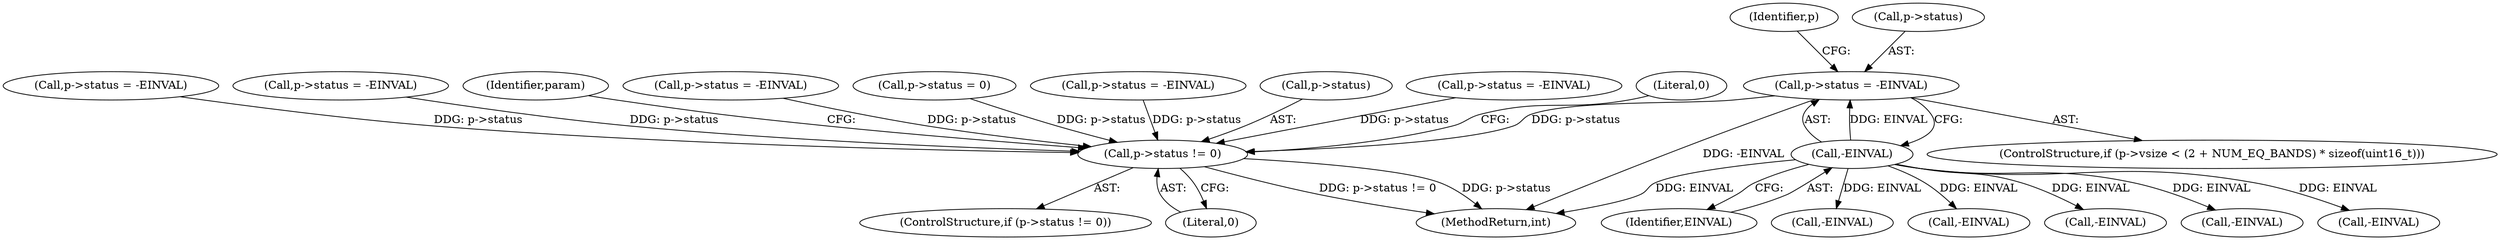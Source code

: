 digraph "0_Android_d72ea85c78a1a68bf99fd5804ad9784b4102fe57@pointer" {
"1000273" [label="(Call,p->status = -EINVAL)"];
"1000277" [label="(Call,-EINVAL)"];
"1000309" [label="(Call,p->status != 0)"];
"1000281" [label="(Identifier,p)"];
"1000601" [label="(Call,-EINVAL)"];
"1000273" [label="(Call,p->status = -EINVAL)"];
"1000512" [label="(Call,-EINVAL)"];
"1000155" [label="(Call,p->status = 0)"];
"1000400" [label="(Call,-EINVAL)"];
"1000262" [label="(ControlStructure,if (p->vsize < (2 + NUM_EQ_BANDS) * sizeof(uint16_t)))"];
"1000291" [label="(Call,p->status = -EINVAL)"];
"1000310" [label="(Call,p->status)"];
"1000369" [label="(Call,-EINVAL)"];
"1000246" [label="(Call,p->status = -EINVAL)"];
"1000315" [label="(Literal,0)"];
"1000223" [label="(Call,p->status = -EINVAL)"];
"1000274" [label="(Call,p->status)"];
"1000309" [label="(Call,p->status != 0)"];
"1000429" [label="(Call,-EINVAL)"];
"1000308" [label="(ControlStructure,if (p->status != 0))"];
"1000278" [label="(Identifier,EINVAL)"];
"1000606" [label="(MethodReturn,int)"];
"1000198" [label="(Call,p->status = -EINVAL)"];
"1000317" [label="(Identifier,param)"];
"1000175" [label="(Call,p->status = -EINVAL)"];
"1000313" [label="(Literal,0)"];
"1000277" [label="(Call,-EINVAL)"];
"1000273" -> "1000262"  [label="AST: "];
"1000273" -> "1000277"  [label="CFG: "];
"1000274" -> "1000273"  [label="AST: "];
"1000277" -> "1000273"  [label="AST: "];
"1000281" -> "1000273"  [label="CFG: "];
"1000273" -> "1000606"  [label="DDG: -EINVAL"];
"1000277" -> "1000273"  [label="DDG: EINVAL"];
"1000273" -> "1000309"  [label="DDG: p->status"];
"1000277" -> "1000278"  [label="CFG: "];
"1000278" -> "1000277"  [label="AST: "];
"1000277" -> "1000606"  [label="DDG: EINVAL"];
"1000277" -> "1000369"  [label="DDG: EINVAL"];
"1000277" -> "1000400"  [label="DDG: EINVAL"];
"1000277" -> "1000429"  [label="DDG: EINVAL"];
"1000277" -> "1000512"  [label="DDG: EINVAL"];
"1000277" -> "1000601"  [label="DDG: EINVAL"];
"1000309" -> "1000308"  [label="AST: "];
"1000309" -> "1000313"  [label="CFG: "];
"1000310" -> "1000309"  [label="AST: "];
"1000313" -> "1000309"  [label="AST: "];
"1000315" -> "1000309"  [label="CFG: "];
"1000317" -> "1000309"  [label="CFG: "];
"1000309" -> "1000606"  [label="DDG: p->status"];
"1000309" -> "1000606"  [label="DDG: p->status != 0"];
"1000291" -> "1000309"  [label="DDG: p->status"];
"1000175" -> "1000309"  [label="DDG: p->status"];
"1000198" -> "1000309"  [label="DDG: p->status"];
"1000155" -> "1000309"  [label="DDG: p->status"];
"1000246" -> "1000309"  [label="DDG: p->status"];
"1000223" -> "1000309"  [label="DDG: p->status"];
}
